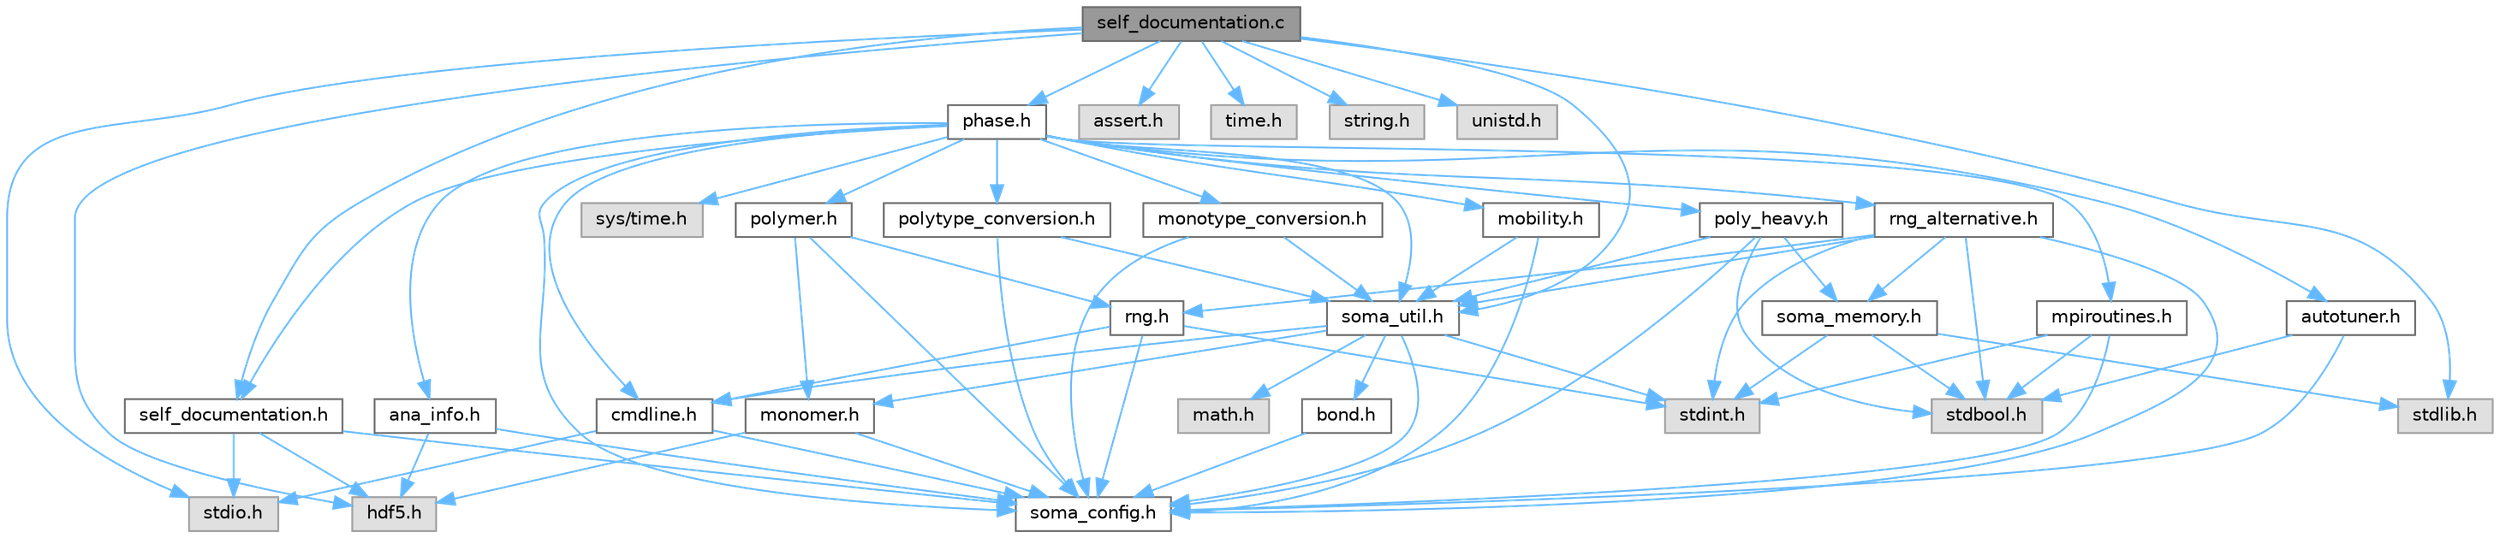 digraph "self_documentation.c"
{
 // LATEX_PDF_SIZE
  bgcolor="transparent";
  edge [fontname=Helvetica,fontsize=10,labelfontname=Helvetica,labelfontsize=10];
  node [fontname=Helvetica,fontsize=10,shape=box,height=0.2,width=0.4];
  Node1 [label="self_documentation.c",height=0.2,width=0.4,color="gray40", fillcolor="grey60", style="filled", fontcolor="black",tooltip="Implementation self_documentation.h."];
  Node1 -> Node2 [color="steelblue1",style="solid"];
  Node2 [label="self_documentation.h",height=0.2,width=0.4,color="grey40", fillcolor="white", style="filled",URL="$self__documentation_8h.html",tooltip="Define structs and function to enable user friendly documentation of the history and self of simulati..."];
  Node2 -> Node3 [color="steelblue1",style="solid"];
  Node3 [label="soma_config.h",height=0.2,width=0.4,color="grey40", fillcolor="white", style="filled",URL="$soma__config_8h.html",tooltip="configuration variables for SOMA File is configured by CMAKE."];
  Node2 -> Node4 [color="steelblue1",style="solid"];
  Node4 [label="stdio.h",height=0.2,width=0.4,color="grey60", fillcolor="#E0E0E0", style="filled",tooltip=" "];
  Node2 -> Node5 [color="steelblue1",style="solid"];
  Node5 [label="hdf5.h",height=0.2,width=0.4,color="grey60", fillcolor="#E0E0E0", style="filled",tooltip=" "];
  Node1 -> Node6 [color="steelblue1",style="solid"];
  Node6 [label="stdlib.h",height=0.2,width=0.4,color="grey60", fillcolor="#E0E0E0", style="filled",tooltip=" "];
  Node1 -> Node4 [color="steelblue1",style="solid"];
  Node1 -> Node5 [color="steelblue1",style="solid"];
  Node1 -> Node7 [color="steelblue1",style="solid"];
  Node7 [label="assert.h",height=0.2,width=0.4,color="grey60", fillcolor="#E0E0E0", style="filled",tooltip=" "];
  Node1 -> Node8 [color="steelblue1",style="solid"];
  Node8 [label="time.h",height=0.2,width=0.4,color="grey60", fillcolor="#E0E0E0", style="filled",tooltip=" "];
  Node1 -> Node9 [color="steelblue1",style="solid"];
  Node9 [label="string.h",height=0.2,width=0.4,color="grey60", fillcolor="#E0E0E0", style="filled",tooltip=" "];
  Node1 -> Node10 [color="steelblue1",style="solid"];
  Node10 [label="unistd.h",height=0.2,width=0.4,color="grey60", fillcolor="#E0E0E0", style="filled",tooltip=" "];
  Node1 -> Node11 [color="steelblue1",style="solid"];
  Node11 [label="soma_util.h",height=0.2,width=0.4,color="grey40", fillcolor="white", style="filled",URL="$soma__util_8h.html",tooltip="File collecting several helper functions."];
  Node11 -> Node3 [color="steelblue1",style="solid"];
  Node11 -> Node12 [color="steelblue1",style="solid"];
  Node12 [label="stdint.h",height=0.2,width=0.4,color="grey60", fillcolor="#E0E0E0", style="filled",tooltip=" "];
  Node11 -> Node13 [color="steelblue1",style="solid"];
  Node13 [label="cmdline.h",height=0.2,width=0.4,color="grey40", fillcolor="white", style="filled",URL="$cmdline_8h.html",tooltip="The header file for the command line option parser generated by GNU Gengetopt version 2...."];
  Node13 -> Node3 [color="steelblue1",style="solid"];
  Node13 -> Node4 [color="steelblue1",style="solid"];
  Node11 -> Node14 [color="steelblue1",style="solid"];
  Node14 [label="math.h",height=0.2,width=0.4,color="grey60", fillcolor="#E0E0E0", style="filled",tooltip=" "];
  Node11 -> Node15 [color="steelblue1",style="solid"];
  Node15 [label="bond.h",height=0.2,width=0.4,color="grey40", fillcolor="white", style="filled",URL="$bond_8h.html",tooltip="Definition of Bond related code pieces."];
  Node15 -> Node3 [color="steelblue1",style="solid"];
  Node11 -> Node16 [color="steelblue1",style="solid"];
  Node16 [label="monomer.h",height=0.2,width=0.4,color="grey40", fillcolor="white", style="filled",URL="$monomer_8h.html",tooltip="Collection of code for Monomer struct."];
  Node16 -> Node3 [color="steelblue1",style="solid"];
  Node16 -> Node5 [color="steelblue1",style="solid"];
  Node1 -> Node17 [color="steelblue1",style="solid"];
  Node17 [label="phase.h",height=0.2,width=0.4,color="grey40", fillcolor="white", style="filled",URL="$phase_8h.html",tooltip="All relevant aspects for the struct Phase."];
  Node17 -> Node3 [color="steelblue1",style="solid"];
  Node17 -> Node18 [color="steelblue1",style="solid"];
  Node18 [label="mpiroutines.h",height=0.2,width=0.4,color="grey40", fillcolor="white", style="filled",URL="$mpiroutines_8h.html",tooltip="Header file for functions that require MPI calls for SOMA."];
  Node18 -> Node3 [color="steelblue1",style="solid"];
  Node18 -> Node12 [color="steelblue1",style="solid"];
  Node18 -> Node19 [color="steelblue1",style="solid"];
  Node19 [label="stdbool.h",height=0.2,width=0.4,color="grey60", fillcolor="#E0E0E0", style="filled",tooltip=" "];
  Node17 -> Node20 [color="steelblue1",style="solid"];
  Node20 [label="ana_info.h",height=0.2,width=0.4,color="grey40", fillcolor="white", style="filled",URL="$ana__info_8h.html",tooltip="Info needed for output routines."];
  Node20 -> Node3 [color="steelblue1",style="solid"];
  Node20 -> Node5 [color="steelblue1",style="solid"];
  Node17 -> Node13 [color="steelblue1",style="solid"];
  Node17 -> Node11 [color="steelblue1",style="solid"];
  Node17 -> Node21 [color="steelblue1",style="solid"];
  Node21 [label="autotuner.h",height=0.2,width=0.4,color="grey40", fillcolor="white", style="filled",URL="$autotuner_8h.html",tooltip="Autotuner related structures and functions."];
  Node21 -> Node3 [color="steelblue1",style="solid"];
  Node21 -> Node19 [color="steelblue1",style="solid"];
  Node17 -> Node22 [color="steelblue1",style="solid"];
  Node22 [label="polymer.h",height=0.2,width=0.4,color="grey40", fillcolor="white", style="filled",URL="$polymer_8h.html",tooltip="Code related to the Polymer structures."];
  Node22 -> Node3 [color="steelblue1",style="solid"];
  Node22 -> Node23 [color="steelblue1",style="solid"];
  Node23 [label="rng.h",height=0.2,width=0.4,color="grey40", fillcolor="white", style="filled",URL="$rng_8h.html",tooltip="Definition of pseudo random number generation wrappers for soma."];
  Node23 -> Node3 [color="steelblue1",style="solid"];
  Node23 -> Node12 [color="steelblue1",style="solid"];
  Node23 -> Node13 [color="steelblue1",style="solid"];
  Node22 -> Node16 [color="steelblue1",style="solid"];
  Node17 -> Node24 [color="steelblue1",style="solid"];
  Node24 [label="polytype_conversion.h",height=0.2,width=0.4,color="grey40", fillcolor="white", style="filled",URL="$polytype__conversion_8h_source.html",tooltip=" "];
  Node24 -> Node3 [color="steelblue1",style="solid"];
  Node24 -> Node11 [color="steelblue1",style="solid"];
  Node17 -> Node25 [color="steelblue1",style="solid"];
  Node25 [label="monotype_conversion.h",height=0.2,width=0.4,color="grey40", fillcolor="white", style="filled",URL="$monotype__conversion_8h_source.html",tooltip=" "];
  Node25 -> Node3 [color="steelblue1",style="solid"];
  Node25 -> Node11 [color="steelblue1",style="solid"];
  Node17 -> Node26 [color="steelblue1",style="solid"];
  Node26 [label="mobility.h",height=0.2,width=0.4,color="grey40", fillcolor="white", style="filled",URL="$mobility_8h.html",tooltip="Function declaration and struct to modify the particle mobility based on the density composition."];
  Node26 -> Node3 [color="steelblue1",style="solid"];
  Node26 -> Node11 [color="steelblue1",style="solid"];
  Node17 -> Node2 [color="steelblue1",style="solid"];
  Node17 -> Node27 [color="steelblue1",style="solid"];
  Node27 [label="poly_heavy.h",height=0.2,width=0.4,color="grey40", fillcolor="white", style="filled",URL="$poly__heavy_8h_source.html",tooltip=" "];
  Node27 -> Node19 [color="steelblue1",style="solid"];
  Node27 -> Node3 [color="steelblue1",style="solid"];
  Node27 -> Node11 [color="steelblue1",style="solid"];
  Node27 -> Node28 [color="steelblue1",style="solid"];
  Node28 [label="soma_memory.h",height=0.2,width=0.4,color="grey40", fillcolor="white", style="filled",URL="$soma__memory_8h_source.html",tooltip=" "];
  Node28 -> Node19 [color="steelblue1",style="solid"];
  Node28 -> Node12 [color="steelblue1",style="solid"];
  Node28 -> Node6 [color="steelblue1",style="solid"];
  Node17 -> Node29 [color="steelblue1",style="solid"];
  Node29 [label="rng_alternative.h",height=0.2,width=0.4,color="grey40", fillcolor="white", style="filled",URL="$rng__alternative_8h.html",tooltip="Definition of alternative pseudo random numbers generators for SOMA. PCG32 is the default RNG generat..."];
  Node29 -> Node12 [color="steelblue1",style="solid"];
  Node29 -> Node19 [color="steelblue1",style="solid"];
  Node29 -> Node3 [color="steelblue1",style="solid"];
  Node29 -> Node11 [color="steelblue1",style="solid"];
  Node29 -> Node23 [color="steelblue1",style="solid"];
  Node29 -> Node28 [color="steelblue1",style="solid"];
  Node17 -> Node30 [color="steelblue1",style="solid"];
  Node30 [label="sys/time.h",height=0.2,width=0.4,color="grey60", fillcolor="#E0E0E0", style="filled",tooltip=" "];
}
